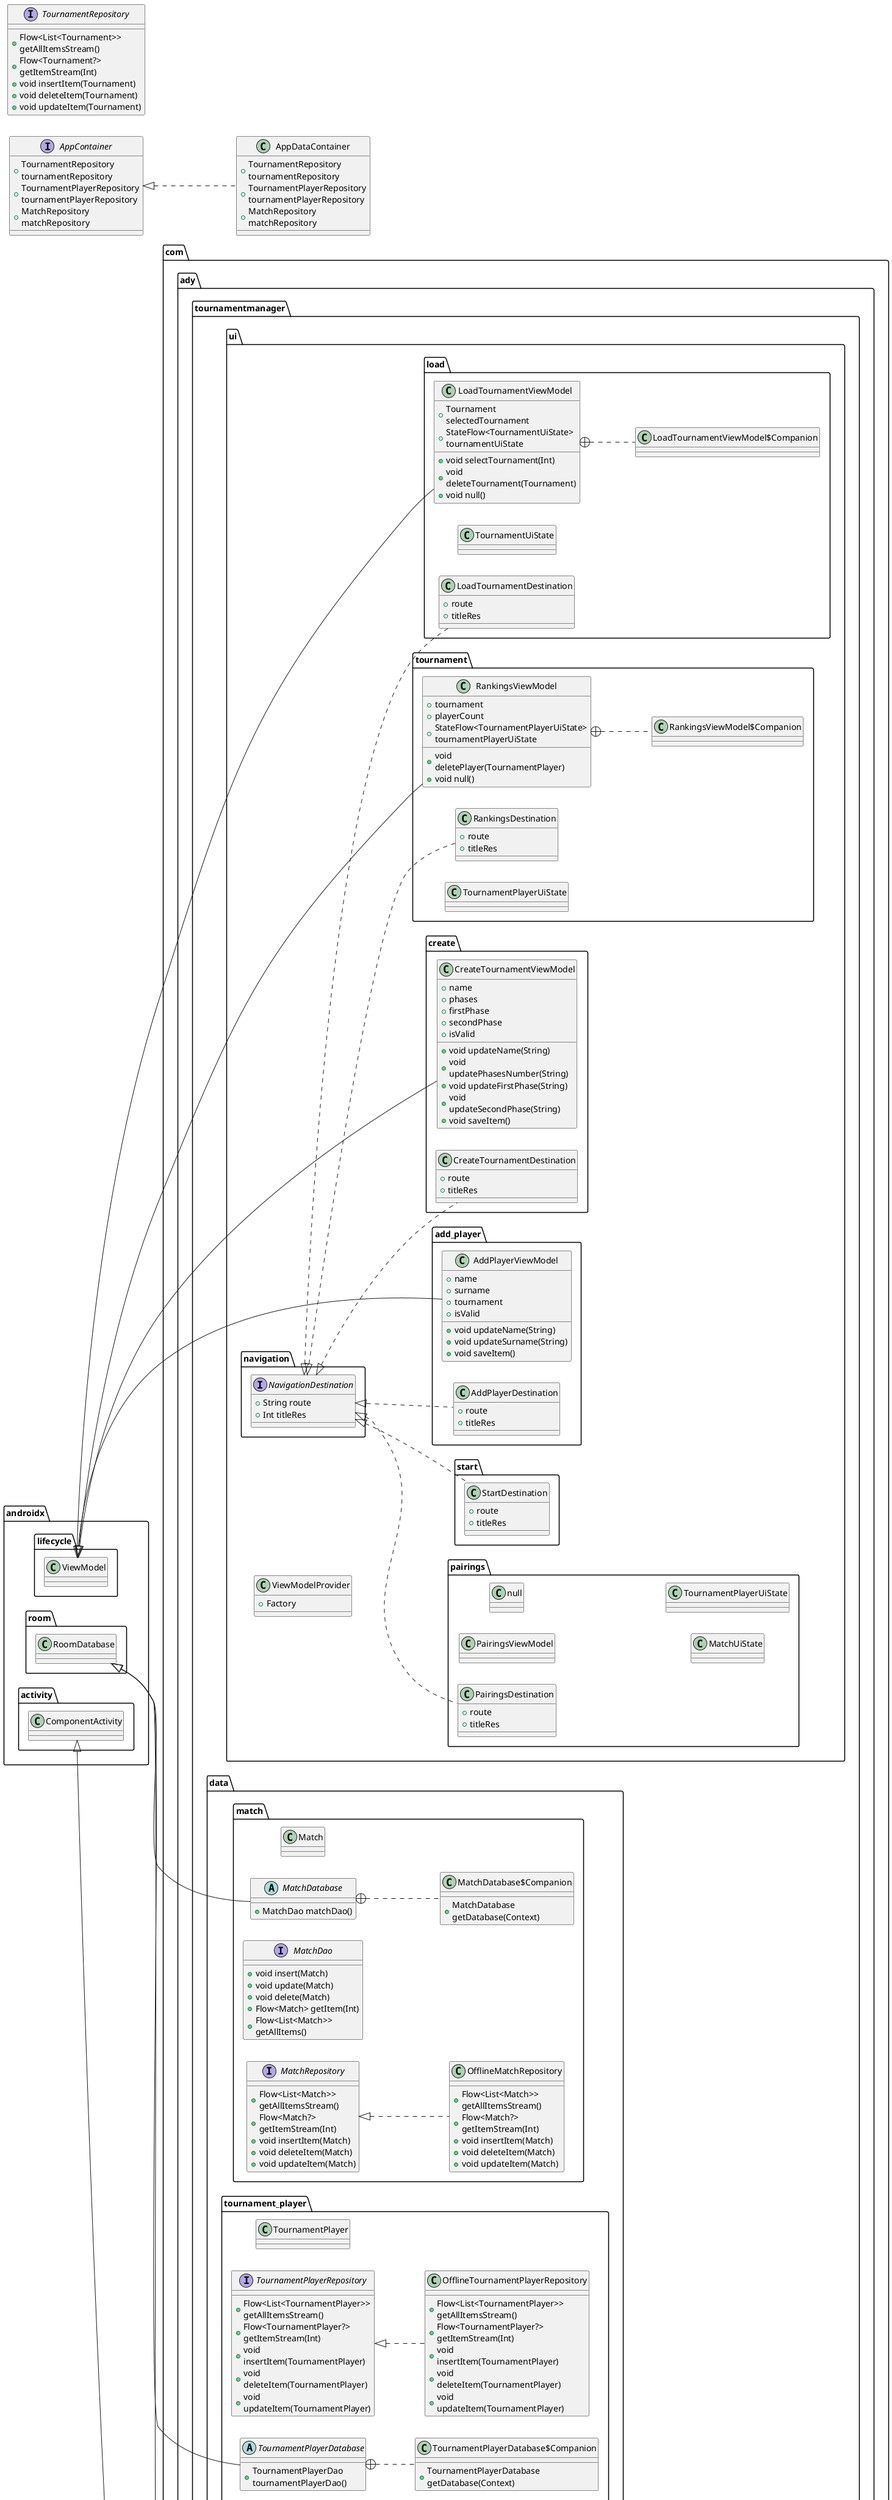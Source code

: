 @startuml
left to right direction
skinparam wrapWidth 200

class com.ady.tournamentmanager.data.match.OfflineMatchRepository {
+ Flow<List<Match>> getAllItemsStream()
+ Flow<Match?> getItemStream(Int)
+ void insertItem(Match)
+ void deleteItem(Match)
+ void updateItem(Match)
}

class com.ady.tournamentmanager.ExampleUnitTest {
+ void addition_isCorrect()
}

class com.ady.tournamentmanager.ui.load.LoadTournamentViewModel$Companion {
}
class com.ady.tournamentmanager.ui.load.LoadTournamentViewModel {
+ Tournament selectedTournament
+ StateFlow<TournamentUiState> tournamentUiState
+ void selectTournament(Int)
+ void deleteTournament(Tournament)
+ void null()
}


class com.ady.tournamentmanager.ui.load.TournamentUiState {
}
class com.ady.tournamentmanager.data.match.Match {
}
class com.ady.tournamentmanager.TournamentManagerApplication {
+ AppContainer container
+ void onCreate()
}


class com.ady.tournamentmanager.ui.tournament.RankingsDestination {
+  route
+  titleRes
}

class com.ady.tournamentmanager.data.tournament_player.TournamentPlayer {
}
class com.ady.tournamentmanager.data.tournament.OfflineTournamentRepository {
+ Flow<List<Tournament>> getAllItemsStream()
+ Flow<Tournament?> getItemStream(Int)
+ void insertItem(Tournament)
+ void deleteItem(Tournament)
+ void updateItem(Tournament)
}

interface com.ady.tournamentmanager.data.tournament_player.TournamentPlayerRepository {
+ Flow<List<TournamentPlayer>> getAllItemsStream()
+ Flow<TournamentPlayer?> getItemStream(Int)
+ void insertItem(TournamentPlayer)
+ void deleteItem(TournamentPlayer)
+ void updateItem(TournamentPlayer)
}

class com.ady.tournamentmanager.ExampleInstrumentedTest {
+ void useAppContext()
}

class com.ady.tournamentmanager.data.tournament.TournamentDatabase$Companion {
+ TournamentDatabase getDatabase(Context)
}

abstract class com.ady.tournamentmanager.data.tournament.TournamentDatabase {
+ TournamentDao tournamentDao()
}

class com.ady.tournamentmanager.ui.create.CreateTournamentDestination {
+  route
+  titleRes
}

interface com.ady.tournamentmanager.data.tournament.TournamentDao {
+ void insert(Tournament)
+ void update(Tournament)
+ void delete(Tournament)
+ Flow<Tournament> getItem(Int)
+ Flow<List<Tournament>> getAllItems()
}

class com.ady.tournamentmanager.data.match.MatchDatabase$Companion {
+ MatchDatabase getDatabase(Context)
}

abstract class com.ady.tournamentmanager.data.match.MatchDatabase {
+ MatchDao matchDao()
}

interface AppContainer {
+ TournamentRepository tournamentRepository
+ TournamentPlayerRepository tournamentPlayerRepository
+ MatchRepository matchRepository
}

class AppDataContainer {
+ TournamentRepository tournamentRepository
+ TournamentPlayerRepository tournamentPlayerRepository
+ MatchRepository matchRepository
}

class com.ady.tournamentmanager.ui.tournament.RankingsViewModel$Companion {
}
class com.ady.tournamentmanager.ui.tournament.RankingsViewModel {
+  tournament
+  playerCount
+ StateFlow<TournamentPlayerUiState> tournamentPlayerUiState
+ void deletePlayer(TournamentPlayer)
+ void null()
}


class com.ady.tournamentmanager.ui.tournament.TournamentPlayerUiState {
}
class com.ady.tournamentmanager.ui.add_player.AddPlayerDestination {
+  route
+  titleRes
}

class com.ady.tournamentmanager.ui.load.LoadTournamentDestination {
+  route
+  titleRes
}

class com.ady.tournamentmanager.data.tournament_player.TournamentPlayerDatabase$Companion {
+ TournamentPlayerDatabase getDatabase(Context)
}

abstract class com.ady.tournamentmanager.data.tournament_player.TournamentPlayerDatabase {
+ TournamentPlayerDao tournamentPlayerDao()
}

class com.ady.tournamentmanager.data.tournament.Tournament {
}
interface com.ady.tournamentmanager.ui.navigation.NavigationDestination {
+ String route
+ Int titleRes
}

class com.ady.tournamentmanager.ui.pairings.PairingsViewModel {
}
class com.ady.tournamentmanager.ui.pairings.null {
}
class com.ady.tournamentmanager.ui.pairings.MatchUiState {
}
class com.ady.tournamentmanager.ui.pairings.TournamentPlayerUiState {
}
class com.ady.tournamentmanager.MainActivity {
+ void onCreate(Bundle?)
}

interface TournamentRepository {
+ Flow<List<Tournament>> getAllItemsStream()
+ Flow<Tournament?> getItemStream(Int)
+ void insertItem(Tournament)
+ void deleteItem(Tournament)
+ void updateItem(Tournament)
}

class com.ady.tournamentmanager.ui.pairings.PairingsDestination {
+  route
+  titleRes
}

interface com.ady.tournamentmanager.data.tournament_player.TournamentPlayerDao {
+ void insert(TournamentPlayer)
+ void update(TournamentPlayer)
+ void delete(TournamentPlayer)
+ Flow<TournamentPlayer> getItem(Int)
+ Flow<List<TournamentPlayer>> getAllItems()
}

interface com.ady.tournamentmanager.data.match.MatchDao {
+ void insert(Match)
+ void update(Match)
+ void delete(Match)
+ Flow<Match> getItem(Int)
+ Flow<List<Match>> getAllItems()
}

class com.ady.tournamentmanager.ui.create.CreateTournamentViewModel {
+  name
+  phases
+  firstPhase
+  secondPhase
+  isValid
+ void updateName(String)
+ void updatePhasesNumber(String)
+ void updateFirstPhase(String)
+ void updateSecondPhase(String)
+ void saveItem()
}


class com.ady.tournamentmanager.ui.start.StartDestination {
+  route
+  titleRes
}

class com.ady.tournamentmanager.ui.ViewModelProvider {
+  Factory
}

interface com.ady.tournamentmanager.data.match.MatchRepository {
+ Flow<List<Match>> getAllItemsStream()
+ Flow<Match?> getItemStream(Int)
+ void insertItem(Match)
+ void deleteItem(Match)
+ void updateItem(Match)
}

class com.ady.tournamentmanager.data.tournament_player.OfflineTournamentPlayerRepository {
+ Flow<List<TournamentPlayer>> getAllItemsStream()
+ Flow<TournamentPlayer?> getItemStream(Int)
+ void insertItem(TournamentPlayer)
+ void deleteItem(TournamentPlayer)
+ void updateItem(TournamentPlayer)
}

class com.ady.tournamentmanager.ui.add_player.AddPlayerViewModel {
+  name
+  surname
+  tournament
+  isValid
+ void updateName(String)
+ void updateSurname(String)
+ void saveItem()
}




com.ady.tournamentmanager.data.match.MatchRepository <|.. com.ady.tournamentmanager.data.match.OfflineMatchRepository
com.ady.tournamentmanager.ui.load.LoadTournamentViewModel +.. com.ady.tournamentmanager.ui.load.LoadTournamentViewModel$Companion
androidx.lifecycle.ViewModel <|-- com.ady.tournamentmanager.ui.load.LoadTournamentViewModel
android.app.Application <|-- com.ady.tournamentmanager.TournamentManagerApplication
com.ady.tournamentmanager.ui.navigation.NavigationDestination <|.. com.ady.tournamentmanager.ui.tournament.RankingsDestination
com.ady.tournamentmanager.data.tournament.TournamentRepository <|.. com.ady.tournamentmanager.data.tournament.OfflineTournamentRepository
com.ady.tournamentmanager.data.tournament.TournamentDatabase +.. com.ady.tournamentmanager.data.tournament.TournamentDatabase$Companion
androidx.room.RoomDatabase <|-- com.ady.tournamentmanager.data.tournament.TournamentDatabase
com.ady.tournamentmanager.ui.navigation.NavigationDestination <|.. com.ady.tournamentmanager.ui.create.CreateTournamentDestination
com.ady.tournamentmanager.data.match.MatchDatabase +.. com.ady.tournamentmanager.data.match.MatchDatabase$Companion
androidx.room.RoomDatabase <|-- com.ady.tournamentmanager.data.match.MatchDatabase
AppContainer <|.. AppDataContainer
com.ady.tournamentmanager.ui.tournament.RankingsViewModel +.. com.ady.tournamentmanager.ui.tournament.RankingsViewModel$Companion
androidx.lifecycle.ViewModel <|-- com.ady.tournamentmanager.ui.tournament.RankingsViewModel
com.ady.tournamentmanager.ui.navigation.NavigationDestination <|.. com.ady.tournamentmanager.ui.add_player.AddPlayerDestination
com.ady.tournamentmanager.ui.navigation.NavigationDestination <|.. com.ady.tournamentmanager.ui.load.LoadTournamentDestination
com.ady.tournamentmanager.data.tournament_player.TournamentPlayerDatabase +.. com.ady.tournamentmanager.data.tournament_player.TournamentPlayerDatabase$Companion
androidx.room.RoomDatabase <|-- com.ady.tournamentmanager.data.tournament_player.TournamentPlayerDatabase
androidx.activity.ComponentActivity <|-- com.ady.tournamentmanager.MainActivity
com.ady.tournamentmanager.ui.navigation.NavigationDestination <|.. com.ady.tournamentmanager.ui.pairings.PairingsDestination
androidx.lifecycle.ViewModel <|-- com.ady.tournamentmanager.ui.create.CreateTournamentViewModel
com.ady.tournamentmanager.ui.navigation.NavigationDestination <|.. com.ady.tournamentmanager.ui.start.StartDestination
com.ady.tournamentmanager.data.tournament_player.TournamentPlayerRepository <|.. com.ady.tournamentmanager.data.tournament_player.OfflineTournamentPlayerRepository
androidx.lifecycle.ViewModel <|-- com.ady.tournamentmanager.ui.add_player.AddPlayerViewModel
@enduml